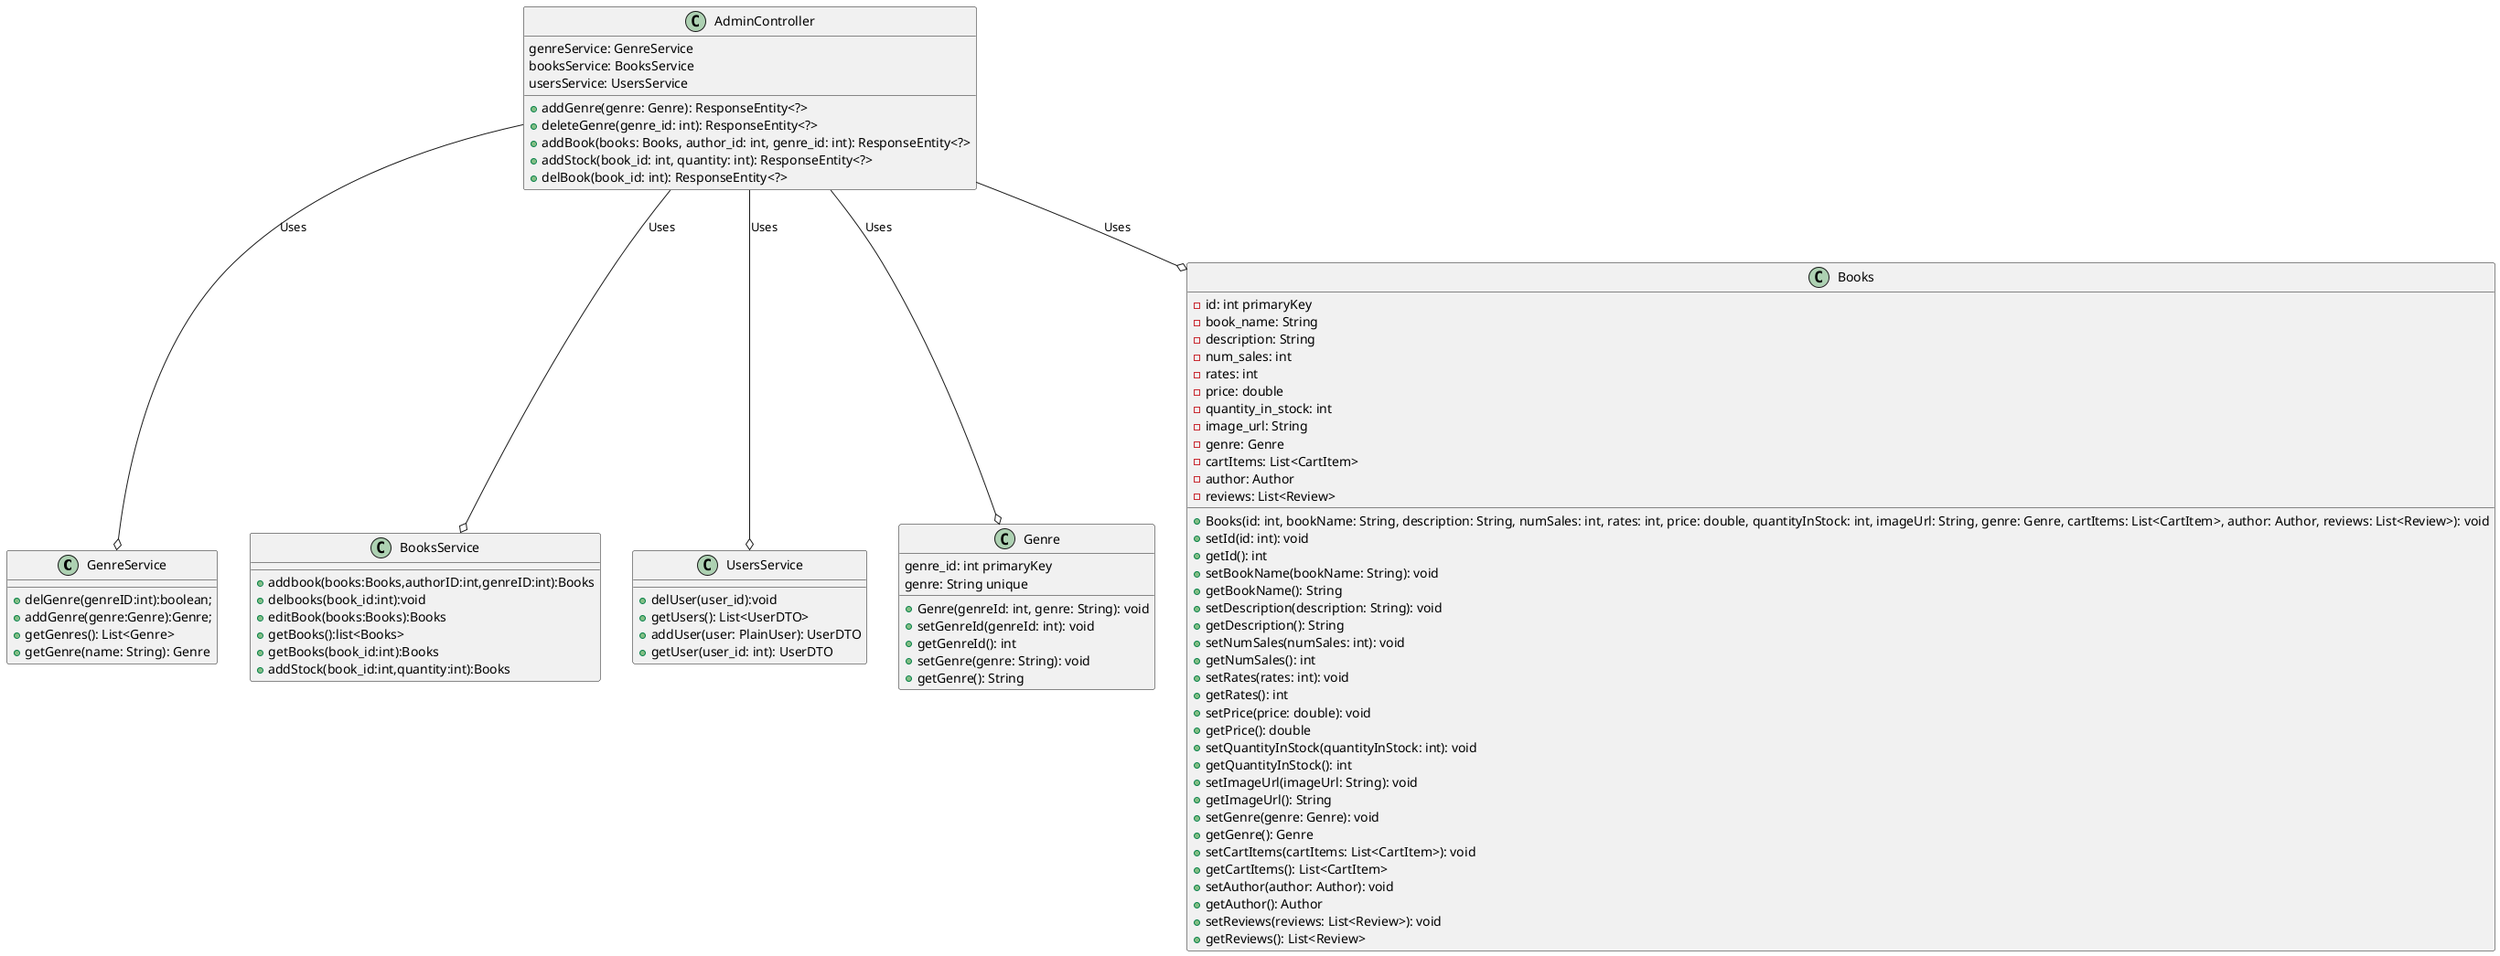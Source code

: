 @startuml

!define ENTITY class
!define PRIMARY_KEY_FIELD {+ {field} primaryKey}
!define FOREIGN_KEY_FIELD {+ {field} foreignKey}
!define AGGREGATION ---

' Define entities
ENTITY GenreService {
    {method}+delGenre(genreID:int):boolean;
    {method}+addGenre(genre:Genre):Genre;
    {method}+getGenres(): List<Genre>
    {method}+getGenre(name: String): Genre
}

ENTITY BooksService {
  {method}+ addbook(books:Books,authorID:int,genreID:int):Books
  {method}+delbooks(book_id:int):void
  {method}+editBook(books:Books):Books
  {method}+getBooks():list<Books>
  {method}+getBooks(book_id:int):Books
  {method}+addStock(book_id:int,quantity:int):Books
}

ENTITY UsersService {
  +delUser(user_id):void
  +getUsers(): List<UserDTO>
  +addUser(user: PlainUser): UserDTO
  +getUser(user_id: int): UserDTO
}

ENTITY Genre {
  genre_id: int primaryKey
  genre: String unique

  +Genre(genreId: int, genre: String): void
  {method} +setGenreId(genreId: int): void
  {method} +getGenreId(): int
  {method} +setGenre(genre: String): void
  {method} +getGenre(): String
}

ENTITY Books {
  -id: int primaryKey
  -book_name: String
  -description: String
  -num_sales: int
  -rates: int
  -price: double
  -quantity_in_stock: int
  -image_url: String
  -genre: Genre
  -cartItems: List<CartItem>
  -author: Author
  -reviews: List<Review>

  +Books(id: int, bookName: String, description: String, numSales: int, rates: int, price: double, quantityInStock: int, imageUrl: String, genre: Genre, cartItems: List<CartItem>, author: Author, reviews: List<Review>): void
  {method} +setId(id: int): void
  {method} +getId(): int
  {method} +setBookName(bookName: String): void
  {method} +getBookName(): String
  {method} +setDescription(description: String): void
  {method} +getDescription(): String
  {method} +setNumSales(numSales: int): void
  {method} +getNumSales(): int
  {method} +setRates(rates: int): void
  {method} +getRates(): int
  {method} +setPrice(price: double): void
  {method} +getPrice(): double
  {method} +setQuantityInStock(quantityInStock: int): void
  {method} +getQuantityInStock(): int
  {method} +setImageUrl(imageUrl: String): void
  {method} +getImageUrl(): String
  {method} +setGenre(genre: Genre): void
  {method} +getGenre(): Genre
  {method} +setCartItems(cartItems: List<CartItem>): void
  {method} +getCartItems(): List<CartItem>
  {method} +setAuthor(author: Author): void
  {method} +getAuthor(): Author
  {method} +setReviews(reviews: List<Review>): void
  {method} +getReviews(): List<Review>
}

' ENTITY ResponseEntity {
'   // Define attributes and methods for ResponseEntity
' }

ENTITY AdminController {
  genreService: GenreService
  booksService: BooksService
  usersService: UsersService

  +addGenre(genre: Genre): ResponseEntity<?>
  +deleteGenre(genre_id: int): ResponseEntity<?>
  +addBook(books: Books, author_id: int, genre_id: int): ResponseEntity<?>
  +addStock(book_id: int, quantity: int): ResponseEntity<?>
  +delBook(book_id: int): ResponseEntity<?>
}

' Define relationships
AdminController --o GenreService: Uses
AdminController --o BooksService: Uses
AdminController --o UsersService: Uses
' AdminController --o ResponseEntity: Uses
AdminController --o Genre: Uses
AdminController --o Books: Uses

@enduml
